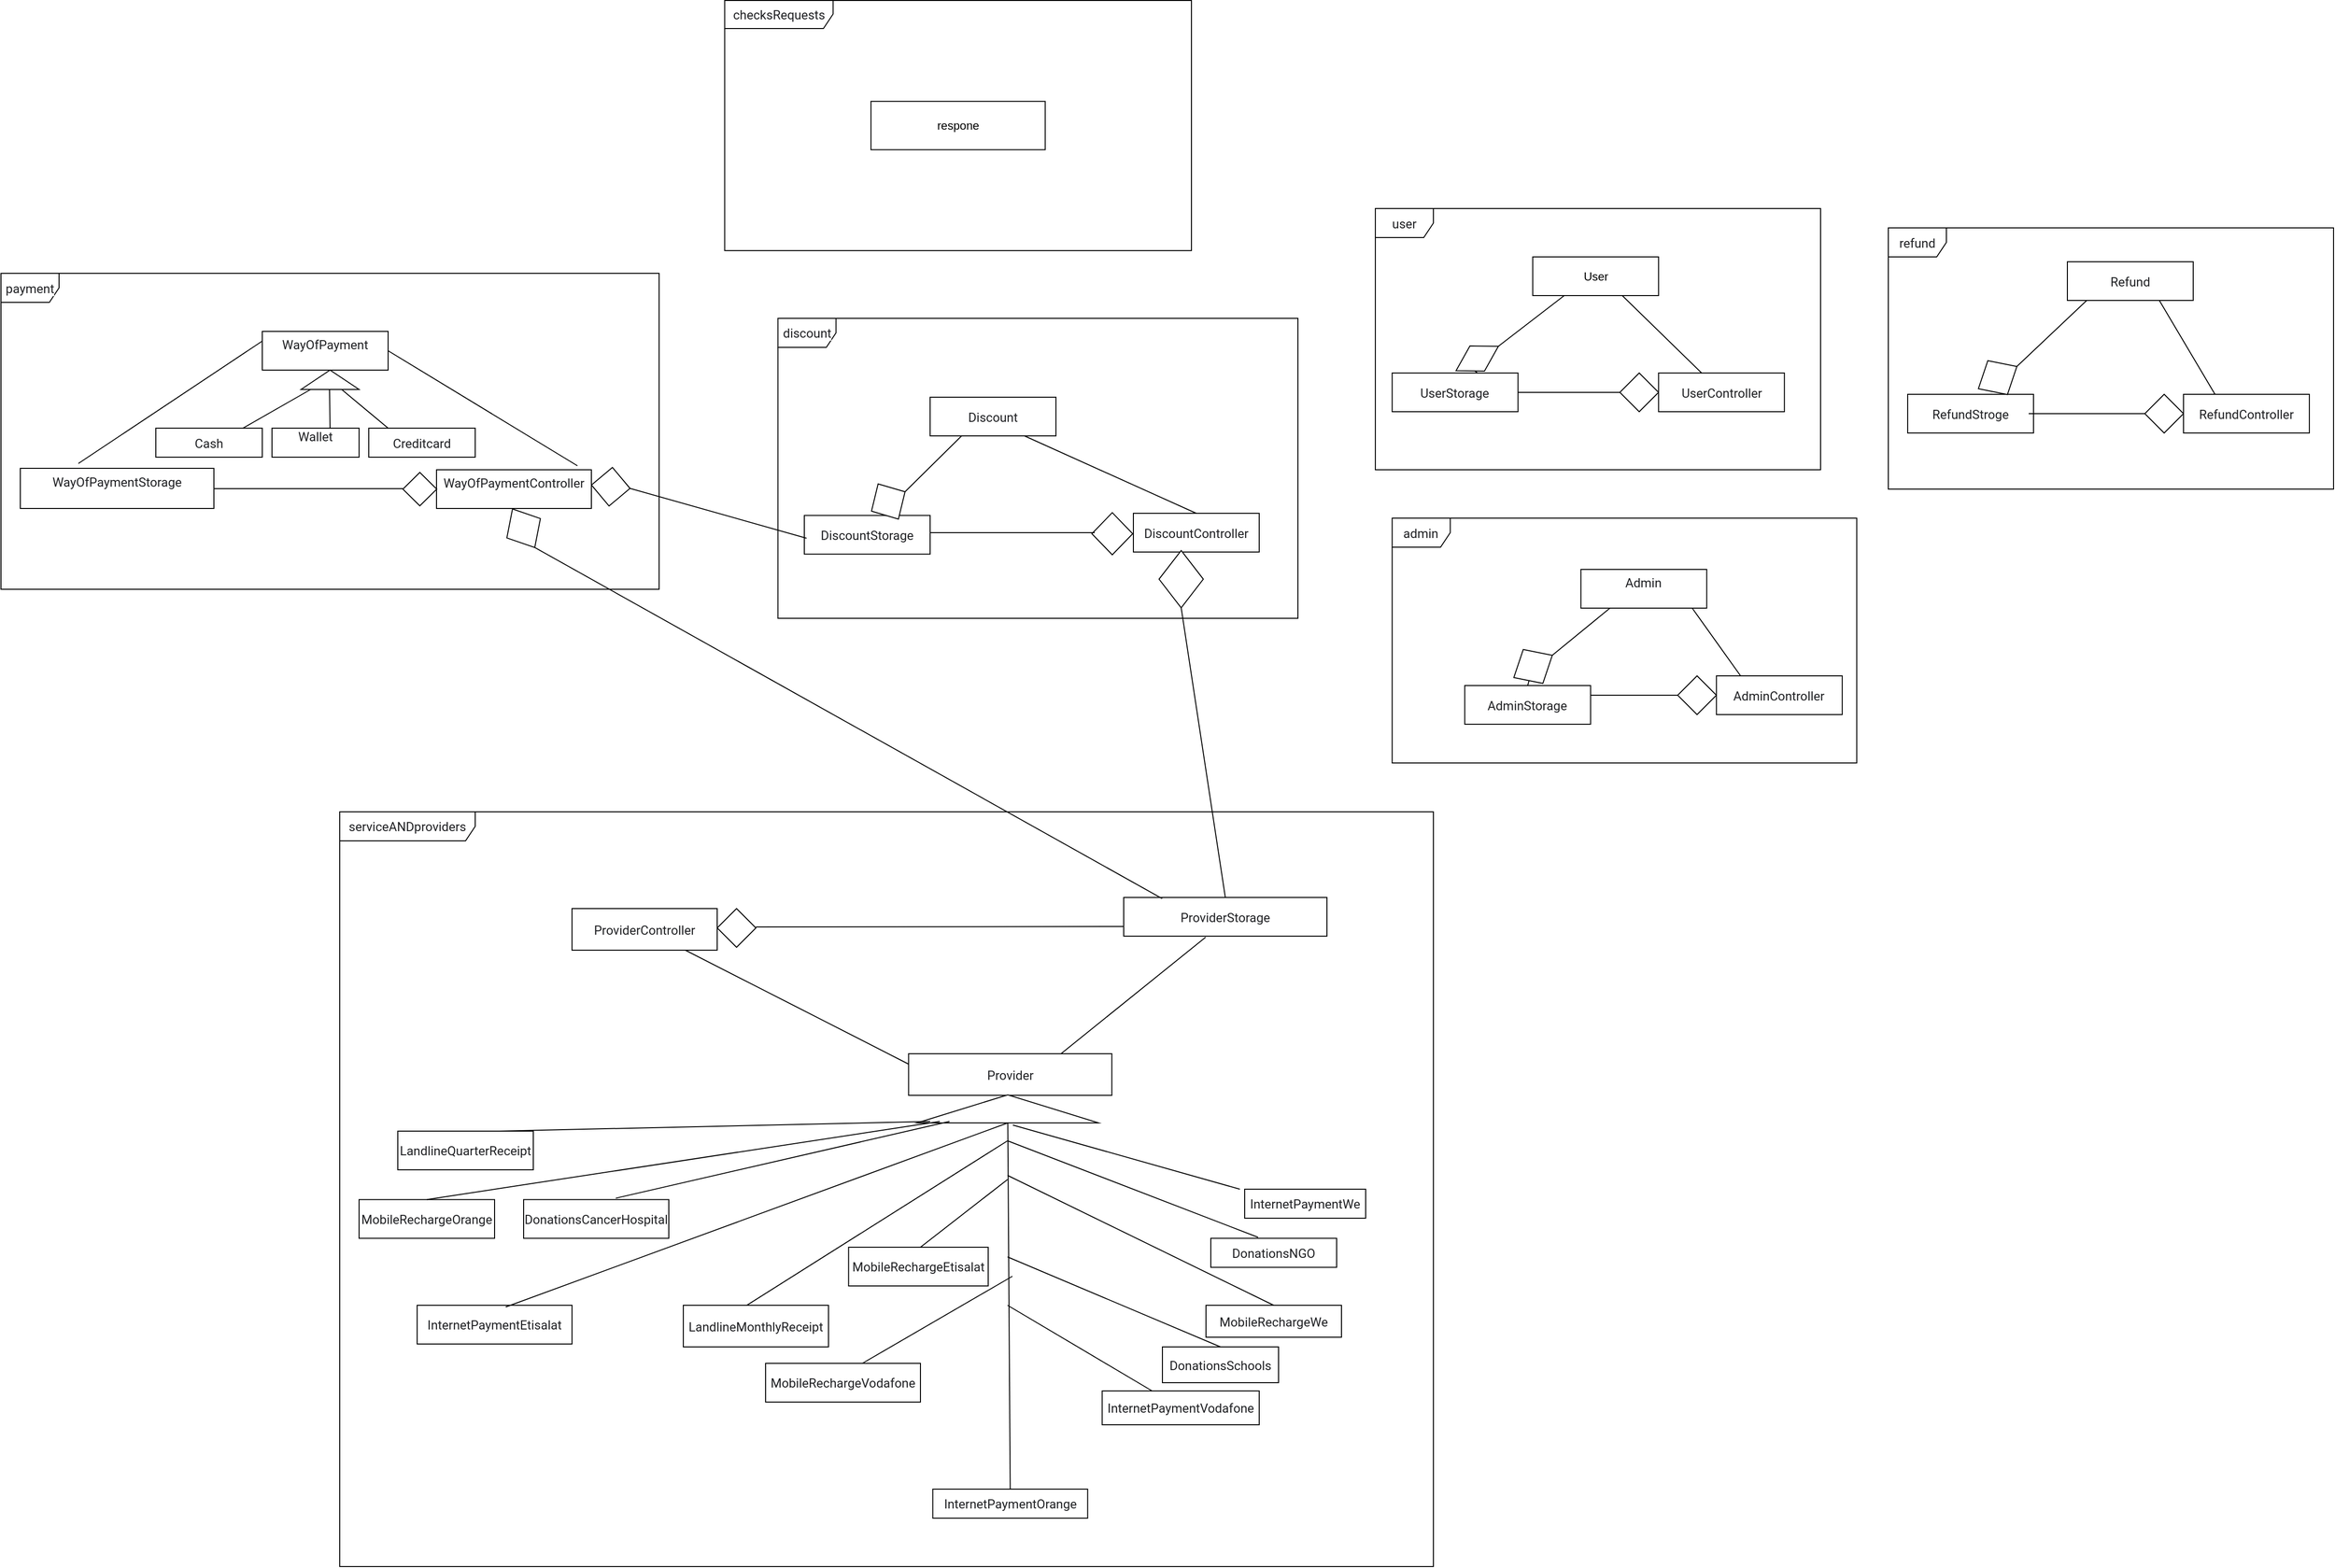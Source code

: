 <mxfile version="20.7.4" type="device" pages="2"><diagram id="W_WThHH5znT9fd90VTF6" name="Page-1"><mxGraphModel dx="3761" dy="4954" grid="1" gridSize="10" guides="1" tooltips="1" connect="1" arrows="1" fold="1" page="1" pageScale="1" pageWidth="850" pageHeight="1100" math="0" shadow="0"><root><mxCell id="0"/><mxCell id="1" parent="0"/><mxCell id="ttUOrWR5pN-44Lofra4A-1" value="&#10;&lt;span style=&quot;-webkit-tap-highlight-color: transparent; color: rgb(32, 33, 36); font-family: Roboto, arial, sans-serif; font-size: 13px; font-style: normal; font-variant-ligatures: normal; font-variant-caps: normal; font-weight: 400; letter-spacing: normal; orphans: 2; text-align: right; text-indent: 0px; text-transform: none; widows: 2; word-spacing: 0px; -webkit-text-stroke-width: 0px; background-color: rgb(255, 255, 255); text-decoration-thickness: initial; text-decoration-style: initial; text-decoration-color: initial;&quot; dir=&quot;ltr&quot;&gt;WayOfPaymentStorage&lt;/span&gt;&lt;span style=&quot;color: rgb(32, 33, 36); font-family: Roboto, arial, sans-serif; font-size: 13px; font-style: normal; font-variant-ligatures: normal; font-variant-caps: normal; font-weight: 400; letter-spacing: normal; orphans: 2; text-align: right; text-indent: 0px; text-transform: none; widows: 2; word-spacing: 0px; -webkit-text-stroke-width: 0px; background-color: rgb(255, 255, 255); text-decoration-thickness: initial; text-decoration-style: initial; text-decoration-color: initial; float: none; display: inline !important;&quot;&gt;‏&lt;/span&gt;&#10;&#10;" style="rounded=0;whiteSpace=wrap;html=1;" vertex="1" parent="1"><mxGeometry x="-2310" y="-3785" width="200" height="41.5" as="geometry"/></mxCell><mxCell id="ttUOrWR5pN-44Lofra4A-2" value="&#10;&lt;span style=&quot;-webkit-tap-highlight-color: transparent; color: rgb(32, 33, 36); font-family: Roboto, arial, sans-serif; font-size: 13px; font-style: normal; font-variant-ligatures: normal; font-variant-caps: normal; font-weight: 400; letter-spacing: normal; orphans: 2; text-align: right; text-indent: 0px; text-transform: none; widows: 2; word-spacing: 0px; -webkit-text-stroke-width: 0px; background-color: rgb(255, 255, 255); text-decoration-thickness: initial; text-decoration-style: initial; text-decoration-color: initial;&quot; dir=&quot;ltr&quot;&gt;WayOfPaymentController&lt;/span&gt;&lt;span style=&quot;color: rgb(32, 33, 36); font-family: Roboto, arial, sans-serif; font-size: 13px; font-style: normal; font-variant-ligatures: normal; font-variant-caps: normal; font-weight: 400; letter-spacing: normal; orphans: 2; text-align: right; text-indent: 0px; text-transform: none; widows: 2; word-spacing: 0px; -webkit-text-stroke-width: 0px; background-color: rgb(255, 255, 255); text-decoration-thickness: initial; text-decoration-style: initial; text-decoration-color: initial; float: none; display: inline !important;&quot;&gt;‏&lt;/span&gt;&#10;&#10;" style="rounded=0;whiteSpace=wrap;html=1;" vertex="1" parent="1"><mxGeometry x="-1880" y="-3783.5" width="160" height="40" as="geometry"/></mxCell><mxCell id="ttUOrWR5pN-44Lofra4A-3" value="&#10;&lt;span style=&quot;-webkit-tap-highlight-color: transparent; color: rgb(32, 33, 36); font-family: Roboto, arial, sans-serif; font-size: 13px; font-style: normal; font-variant-ligatures: normal; font-variant-caps: normal; font-weight: 400; letter-spacing: normal; orphans: 2; text-align: right; text-indent: 0px; text-transform: none; widows: 2; word-spacing: 0px; -webkit-text-stroke-width: 0px; background-color: rgb(255, 255, 255); text-decoration-thickness: initial; text-decoration-style: initial; text-decoration-color: initial;&quot; dir=&quot;ltr&quot;&gt;Wallet&lt;/span&gt;&lt;span style=&quot;color: rgb(32, 33, 36); font-family: Roboto, arial, sans-serif; font-size: 13px; font-style: normal; font-variant-ligatures: normal; font-variant-caps: normal; font-weight: 400; letter-spacing: normal; orphans: 2; text-align: right; text-indent: 0px; text-transform: none; widows: 2; word-spacing: 0px; -webkit-text-stroke-width: 0px; background-color: rgb(255, 255, 255); text-decoration-thickness: initial; text-decoration-style: initial; text-decoration-color: initial; float: none; display: inline !important;&quot;&gt;‏&lt;/span&gt;&#10;&#10;" style="rounded=0;whiteSpace=wrap;html=1;" vertex="1" parent="1"><mxGeometry x="-2050" y="-3826.5" width="90" height="30" as="geometry"/></mxCell><mxCell id="ttUOrWR5pN-44Lofra4A-4" value="&lt;span style=&quot;-webkit-tap-highlight-color: transparent; color: rgb(32, 33, 36); font-family: Roboto, arial, sans-serif; font-size: 13px; text-align: right; background-color: rgb(255, 255, 255);&quot; dir=&quot;ltr&quot;&gt;Creditcard&lt;/span&gt;&lt;span style=&quot;color: rgb(32, 33, 36); font-family: Roboto, arial, sans-serif; font-size: 13px; text-align: right; background-color: rgb(255, 255, 255);&quot;&gt;‏&lt;/span&gt;" style="rounded=0;whiteSpace=wrap;html=1;" vertex="1" parent="1"><mxGeometry x="-1950" y="-3826.5" width="110" height="30" as="geometry"/></mxCell><mxCell id="ttUOrWR5pN-44Lofra4A-5" value="&#10;&lt;span style=&quot;-webkit-tap-highlight-color: transparent; color: rgb(32, 33, 36); font-family: Roboto, arial, sans-serif; font-size: 13px; font-style: normal; font-variant-ligatures: normal; font-variant-caps: normal; font-weight: 400; letter-spacing: normal; orphans: 2; text-align: right; text-indent: 0px; text-transform: none; widows: 2; word-spacing: 0px; -webkit-text-stroke-width: 0px; background-color: rgb(255, 255, 255); text-decoration-thickness: initial; text-decoration-style: initial; text-decoration-color: initial;&quot; dir=&quot;ltr&quot;&gt;WayOfPayment&lt;/span&gt;&lt;span style=&quot;color: rgb(32, 33, 36); font-family: Roboto, arial, sans-serif; font-size: 13px; font-style: normal; font-variant-ligatures: normal; font-variant-caps: normal; font-weight: 400; letter-spacing: normal; orphans: 2; text-align: right; text-indent: 0px; text-transform: none; widows: 2; word-spacing: 0px; -webkit-text-stroke-width: 0px; background-color: rgb(255, 255, 255); text-decoration-thickness: initial; text-decoration-style: initial; text-decoration-color: initial; float: none; display: inline !important;&quot;&gt;‏&lt;/span&gt;&#10;&#10;" style="rounded=0;whiteSpace=wrap;html=1;" vertex="1" parent="1"><mxGeometry x="-2060" y="-3926.5" width="130" height="40" as="geometry"/></mxCell><mxCell id="ttUOrWR5pN-44Lofra4A-6" value="&lt;span style=&quot;-webkit-tap-highlight-color: transparent; color: rgb(32, 33, 36); font-family: Roboto, arial, sans-serif; font-size: 13px; text-align: right; background-color: rgb(255, 255, 255);&quot; dir=&quot;ltr&quot;&gt;Cash&lt;/span&gt;&lt;span style=&quot;color: rgb(32, 33, 36); font-family: Roboto, arial, sans-serif; font-size: 13px; text-align: right; background-color: rgb(255, 255, 255);&quot;&gt;‏&lt;/span&gt;" style="rounded=0;whiteSpace=wrap;html=1;" vertex="1" parent="1"><mxGeometry x="-2170" y="-3826.5" width="110" height="30" as="geometry"/></mxCell><mxCell id="ttUOrWR5pN-44Lofra4A-7" value="&lt;span style=&quot;-webkit-tap-highlight-color: transparent; color: rgb(32, 33, 36); font-family: Roboto, arial, sans-serif; font-size: 13px; text-align: right; background-color: rgb(255, 255, 255);&quot; dir=&quot;ltr&quot;&gt;payment&lt;/span&gt;&lt;span style=&quot;color: rgb(32, 33, 36); font-family: Roboto, arial, sans-serif; font-size: 13px; text-align: right; background-color: rgb(255, 255, 255);&quot;&gt;‏&lt;/span&gt;" style="shape=umlFrame;whiteSpace=wrap;html=1;strokeColor=#000000;" vertex="1" parent="1"><mxGeometry x="-2330" y="-3986.5" width="680" height="326.5" as="geometry"/></mxCell><mxCell id="ttUOrWR5pN-44Lofra4A-8" value="" style="verticalLabelPosition=bottom;verticalAlign=top;html=1;shape=mxgraph.basic.acute_triangle;dx=0.5;fillStyle=solid;strokeColor=#000000;fontColor=#000000;fillColor=#FFFFFF;" vertex="1" parent="1"><mxGeometry x="-2020" y="-3886.5" width="60" height="20" as="geometry"/></mxCell><mxCell id="ttUOrWR5pN-44Lofra4A-9" value="" style="endArrow=none;html=1;rounded=0;fontColor=#000000;" edge="1" parent="1"><mxGeometry x="1" y="70" width="50" height="50" relative="1" as="geometry"><mxPoint x="-1990" y="-3826.5" as="sourcePoint"/><mxPoint x="-1990.5" y="-3866.5" as="targetPoint"/><mxPoint as="offset"/></mxGeometry></mxCell><mxCell id="ttUOrWR5pN-44Lofra4A-10" value="" style="endArrow=none;html=1;rounded=0;fontColor=#000000;" edge="1" parent="1"><mxGeometry width="50" height="50" relative="1" as="geometry"><mxPoint x="-2110" y="-3764" as="sourcePoint"/><mxPoint x="-1914.49" y="-3764" as="targetPoint"/></mxGeometry></mxCell><mxCell id="ttUOrWR5pN-44Lofra4A-11" value="" style="endArrow=none;html=1;rounded=0;fontColor=#000000;" edge="1" parent="1"><mxGeometry width="50" height="50" relative="1" as="geometry"><mxPoint x="-2080" y="-3826.5" as="sourcePoint"/><mxPoint x="-2010" y="-3866.5" as="targetPoint"/></mxGeometry></mxCell><mxCell id="ttUOrWR5pN-44Lofra4A-12" value="" style="endArrow=none;html=1;rounded=0;fontColor=#000000;" edge="1" parent="1" source="ttUOrWR5pN-44Lofra4A-8"><mxGeometry width="50" height="50" relative="1" as="geometry"><mxPoint x="-1980" y="-3866.5" as="sourcePoint"/><mxPoint x="-1930" y="-3826.5" as="targetPoint"/></mxGeometry></mxCell><mxCell id="ttUOrWR5pN-44Lofra4A-13" value="" style="rhombus;whiteSpace=wrap;html=1;fillStyle=solid;strokeColor=#000000;fontColor=#000000;fillColor=#FFFFFF;rotation=90;" vertex="1" parent="1"><mxGeometry x="-1914.49" y="-3781" width="34.49" height="35" as="geometry"/></mxCell><mxCell id="ttUOrWR5pN-44Lofra4A-14" value="&lt;span style=&quot;-webkit-tap-highlight-color: transparent; color: rgb(32, 33, 36); font-family: Roboto, arial, sans-serif; font-size: 13px; text-align: right; background-color: rgb(255, 255, 255);&quot; dir=&quot;ltr&quot;&gt;Discount&lt;/span&gt;&lt;span style=&quot;color: rgb(32, 33, 36); font-family: Roboto, arial, sans-serif; font-size: 13px; text-align: right; background-color: rgb(255, 255, 255);&quot;&gt;‏&lt;/span&gt;" style="rounded=0;whiteSpace=wrap;html=1;" vertex="1" parent="1"><mxGeometry x="-1370" y="-3858.5" width="130" height="40" as="geometry"/></mxCell><mxCell id="ttUOrWR5pN-44Lofra4A-15" value="&lt;span style=&quot;-webkit-tap-highlight-color: transparent; color: rgb(32, 33, 36); font-family: Roboto, arial, sans-serif; font-size: 13px; text-align: right; background-color: rgb(255, 255, 255);&quot; dir=&quot;ltr&quot;&gt;AdminController&lt;/span&gt;&lt;span style=&quot;color: rgb(32, 33, 36); font-family: Roboto, arial, sans-serif; font-size: 13px; text-align: right; background-color: rgb(255, 255, 255);&quot;&gt;‏&lt;/span&gt;" style="rounded=0;whiteSpace=wrap;html=1;" vertex="1" parent="1"><mxGeometry x="-557.62" y="-3570.5" width="130" height="40" as="geometry"/></mxCell><mxCell id="ttUOrWR5pN-44Lofra4A-16" value="User" style="rounded=0;whiteSpace=wrap;html=1;" vertex="1" parent="1"><mxGeometry x="-747.37" y="-4003.5" width="130" height="40" as="geometry"/></mxCell><mxCell id="ttUOrWR5pN-44Lofra4A-17" value="&lt;span style=&quot;-webkit-tap-highlight-color: transparent; color: rgb(32, 33, 36); font-family: Roboto, arial, sans-serif; font-size: 13px; text-align: right; background-color: rgb(255, 255, 255);&quot; dir=&quot;ltr&quot;&gt;RefundStroge&lt;/span&gt;&lt;span style=&quot;color: rgb(32, 33, 36); font-family: Roboto, arial, sans-serif; font-size: 13px; text-align: right; background-color: rgb(255, 255, 255);&quot;&gt;‏&lt;/span&gt;" style="rounded=0;whiteSpace=wrap;html=1;" vertex="1" parent="1"><mxGeometry x="-360" y="-3861.5" width="130" height="40" as="geometry"/></mxCell><mxCell id="ttUOrWR5pN-44Lofra4A-18" value="&#10;&lt;span style=&quot;-webkit-tap-highlight-color: transparent; color: rgb(32, 33, 36); font-family: Roboto, arial, sans-serif; font-size: 13px; font-style: normal; font-variant-ligatures: normal; font-variant-caps: normal; font-weight: 400; letter-spacing: normal; orphans: 2; text-align: right; text-indent: 0px; text-transform: none; widows: 2; word-spacing: 0px; -webkit-text-stroke-width: 0px; background-color: rgb(255, 255, 255); text-decoration-thickness: initial; text-decoration-style: initial; text-decoration-color: initial;&quot; dir=&quot;ltr&quot;&gt;Admin&lt;/span&gt;&lt;span style=&quot;color: rgb(32, 33, 36); font-family: Roboto, arial, sans-serif; font-size: 13px; font-style: normal; font-variant-ligatures: normal; font-variant-caps: normal; font-weight: 400; letter-spacing: normal; orphans: 2; text-align: right; text-indent: 0px; text-transform: none; widows: 2; word-spacing: 0px; -webkit-text-stroke-width: 0px; background-color: rgb(255, 255, 255); text-decoration-thickness: initial; text-decoration-style: initial; text-decoration-color: initial; float: none; display: inline !important;&quot;&gt;‏&lt;/span&gt;&#10;&#10;" style="rounded=0;whiteSpace=wrap;html=1;" vertex="1" parent="1"><mxGeometry x="-697.62" y="-3680.5" width="130" height="40" as="geometry"/></mxCell><mxCell id="ttUOrWR5pN-44Lofra4A-19" value="&lt;span style=&quot;-webkit-tap-highlight-color: transparent; color: rgb(32, 33, 36); font-family: Roboto, arial, sans-serif; font-size: 13px; text-align: right; background-color: rgb(255, 255, 255);&quot; dir=&quot;ltr&quot;&gt;AdminStorage&lt;/span&gt;&lt;span style=&quot;color: rgb(32, 33, 36); font-family: Roboto, arial, sans-serif; font-size: 13px; text-align: right; background-color: rgb(255, 255, 255);&quot;&gt;‏&lt;/span&gt;" style="rounded=0;whiteSpace=wrap;html=1;" vertex="1" parent="1"><mxGeometry x="-817.62" y="-3560.5" width="130" height="40" as="geometry"/></mxCell><mxCell id="ttUOrWR5pN-44Lofra4A-20" value="&lt;span style=&quot;-webkit-tap-highlight-color: transparent; color: rgb(32, 33, 36); font-family: Roboto, arial, sans-serif; font-size: 13px; text-align: right; background-color: rgb(255, 255, 255);&quot; dir=&quot;ltr&quot;&gt;DiscountController&lt;/span&gt;&lt;span style=&quot;color: rgb(32, 33, 36); font-family: Roboto, arial, sans-serif; font-size: 13px; text-align: right; background-color: rgb(255, 255, 255);&quot;&gt;‏&lt;/span&gt;" style="rounded=0;whiteSpace=wrap;html=1;" vertex="1" parent="1"><mxGeometry x="-1160" y="-3738.5" width="130" height="40" as="geometry"/></mxCell><mxCell id="ttUOrWR5pN-44Lofra4A-26" value="&lt;span style=&quot;-webkit-tap-highlight-color: transparent; color: rgb(32, 33, 36); font-family: Roboto, arial, sans-serif; font-size: 13px; text-align: right; background-color: rgb(255, 255, 255);&quot; dir=&quot;ltr&quot;&gt;DonationsCancerHospital&lt;/span&gt;&lt;span style=&quot;color: rgb(32, 33, 36); font-family: Roboto, arial, sans-serif; font-size: 13px; text-align: right; background-color: rgb(255, 255, 255);&quot;&gt;‏&lt;/span&gt;" style="rounded=0;whiteSpace=wrap;html=1;" vertex="1" parent="1"><mxGeometry x="-1790" y="-3029.25" width="150" height="40" as="geometry"/></mxCell><mxCell id="ttUOrWR5pN-44Lofra4A-27" value="&lt;span style=&quot;-webkit-tap-highlight-color: transparent; color: rgb(32, 33, 36); font-family: Roboto, arial, sans-serif; font-size: 13px; text-align: right; background-color: rgb(255, 255, 255);&quot; dir=&quot;ltr&quot;&gt;RefundController&lt;/span&gt;&lt;span style=&quot;color: rgb(32, 33, 36); font-family: Roboto, arial, sans-serif; font-size: 13px; text-align: right; background-color: rgb(255, 255, 255);&quot;&gt;‏&lt;/span&gt;" style="rounded=0;whiteSpace=wrap;html=1;" vertex="1" parent="1"><mxGeometry x="-75" y="-3861.5" width="130" height="40" as="geometry"/></mxCell><mxCell id="ttUOrWR5pN-44Lofra4A-28" value="&lt;span style=&quot;-webkit-tap-highlight-color: transparent; color: rgb(32, 33, 36); font-family: Roboto, arial, sans-serif; font-size: 13px; text-align: right; background-color: rgb(255, 255, 255);&quot; dir=&quot;ltr&quot;&gt;DiscountStorage&lt;/span&gt;&lt;span style=&quot;color: rgb(32, 33, 36); font-family: Roboto, arial, sans-serif; font-size: 13px; text-align: right; background-color: rgb(255, 255, 255);&quot;&gt;‏&lt;/span&gt;" style="rounded=0;whiteSpace=wrap;html=1;" vertex="1" parent="1"><mxGeometry x="-1500" y="-3736.3" width="130" height="40" as="geometry"/></mxCell><mxCell id="ttUOrWR5pN-44Lofra4A-29" value="&lt;span style=&quot;-webkit-tap-highlight-color: transparent; color: rgb(32, 33, 36); font-family: Roboto, arial, sans-serif; font-size: 13px; text-align: right; background-color: rgb(255, 255, 255);&quot; dir=&quot;ltr&quot;&gt;Refund&lt;/span&gt;&lt;span style=&quot;color: rgb(32, 33, 36); font-family: Roboto, arial, sans-serif; font-size: 13px; text-align: right; background-color: rgb(255, 255, 255);&quot;&gt;‏&lt;/span&gt;" style="rounded=0;whiteSpace=wrap;html=1;" vertex="1" parent="1"><mxGeometry x="-195" y="-3998.5" width="130" height="40" as="geometry"/></mxCell><mxCell id="ttUOrWR5pN-44Lofra4A-31" value="&lt;div style=&quot;text-align: right;&quot;&gt;&lt;font face=&quot;Roboto, arial, sans-serif&quot; color=&quot;#202124&quot;&gt;&lt;span style=&quot;font-size: 13px; background-color: rgb(255, 255, 255);&quot;&gt;admin&lt;/span&gt;&lt;/font&gt;&lt;/div&gt;" style="shape=umlFrame;whiteSpace=wrap;html=1;strokeColor=#000000;" vertex="1" parent="1"><mxGeometry x="-892.62" y="-3733.5" width="480" height="253" as="geometry"/></mxCell><mxCell id="ttUOrWR5pN-44Lofra4A-35" value="" style="rhombus;whiteSpace=wrap;html=1;rotation=90;" vertex="1" parent="1"><mxGeometry x="-115" y="-3861.5" width="40" height="40" as="geometry"/></mxCell><mxCell id="ttUOrWR5pN-44Lofra4A-36" value="" style="endArrow=none;html=1;rounded=0;entryX=0.5;entryY=1;entryDx=0;entryDy=0;" edge="1" parent="1" target="ttUOrWR5pN-44Lofra4A-35"><mxGeometry width="50" height="50" relative="1" as="geometry"><mxPoint x="-235" y="-3841.5" as="sourcePoint"/><mxPoint x="-205" y="-3926.5" as="targetPoint"/></mxGeometry></mxCell><mxCell id="ttUOrWR5pN-44Lofra4A-37" value="" style="rhombus;whiteSpace=wrap;html=1;rotation=90;" vertex="1" parent="1"><mxGeometry x="-1203.6" y="-3738.5" width="43.6" height="42.2" as="geometry"/></mxCell><mxCell id="ttUOrWR5pN-44Lofra4A-38" value="" style="endArrow=none;html=1;rounded=0;" edge="1" parent="1"><mxGeometry width="50" height="50" relative="1" as="geometry"><mxPoint x="-1370" y="-3718.5" as="sourcePoint"/><mxPoint x="-1200" y="-3718.5" as="targetPoint"/></mxGeometry></mxCell><mxCell id="ttUOrWR5pN-44Lofra4A-39" value="" style="rhombus;whiteSpace=wrap;html=1;rotation=90;" vertex="1" parent="1"><mxGeometry x="-597.62" y="-3570.5" width="40" height="40" as="geometry"/></mxCell><mxCell id="ttUOrWR5pN-44Lofra4A-40" value="" style="endArrow=none;html=1;rounded=0;entryX=0.5;entryY=1;entryDx=0;entryDy=0;" edge="1" parent="1" target="ttUOrWR5pN-44Lofra4A-39"><mxGeometry width="50" height="50" relative="1" as="geometry"><mxPoint x="-687.62" y="-3550.5" as="sourcePoint"/><mxPoint x="-687.62" y="-3575.5" as="targetPoint"/></mxGeometry></mxCell><mxCell id="ttUOrWR5pN-44Lofra4A-42" value="" style="endArrow=none;html=1;rounded=0;exitX=1;exitY=0.5;exitDx=0;exitDy=0;startArrow=none;" edge="1" parent="1" source="ttUOrWR5pN-44Lofra4A-143"><mxGeometry width="50" height="50" relative="1" as="geometry"><mxPoint x="-737.62" y="-3600.5" as="sourcePoint"/><mxPoint x="-667.62" y="-3640.5" as="targetPoint"/></mxGeometry></mxCell><mxCell id="ttUOrWR5pN-44Lofra4A-43" value="" style="endArrow=none;html=1;rounded=0;" edge="1" parent="1"><mxGeometry width="50" height="50" relative="1" as="geometry"><mxPoint x="-582.62" y="-3640.5" as="sourcePoint"/><mxPoint x="-532.62" y="-3570.5" as="targetPoint"/></mxGeometry></mxCell><mxCell id="ttUOrWR5pN-44Lofra4A-44" value="&lt;div style=&quot;text-align: right;&quot;&gt;&lt;span style=&quot;-webkit-tap-highlight-color: transparent; color: rgb(32, 33, 36); font-family: Roboto, arial, sans-serif; font-size: 13px; background-color: rgb(255, 255, 255);&quot; dir=&quot;ltr&quot;&gt;discount&lt;/span&gt;&lt;span style=&quot;color: rgb(32, 33, 36); font-family: Roboto, arial, sans-serif; font-size: 13px; background-color: rgb(255, 255, 255);&quot;&gt;‏&lt;/span&gt;&lt;br&gt;&lt;/div&gt;" style="shape=umlFrame;whiteSpace=wrap;html=1;strokeColor=#000000;" vertex="1" parent="1"><mxGeometry x="-1527.25" y="-3940" width="537.25" height="310" as="geometry"/></mxCell><mxCell id="ttUOrWR5pN-44Lofra4A-47" value="" style="endArrow=none;html=1;rounded=0;entryX=0.25;entryY=1;entryDx=0;entryDy=0;exitX=1;exitY=0.5;exitDx=0;exitDy=0;" edge="1" parent="1" source="ttUOrWR5pN-44Lofra4A-150" target="ttUOrWR5pN-44Lofra4A-14"><mxGeometry width="50" height="50" relative="1" as="geometry"><mxPoint x="-1420" y="-3738.5" as="sourcePoint"/><mxPoint x="-1370" y="-3818.5" as="targetPoint"/></mxGeometry></mxCell><mxCell id="ttUOrWR5pN-44Lofra4A-48" value="" style="endArrow=none;html=1;rounded=0;exitX=0.5;exitY=0;exitDx=0;exitDy=0;entryX=0.75;entryY=1;entryDx=0;entryDy=0;" edge="1" parent="1" source="ttUOrWR5pN-44Lofra4A-20" target="ttUOrWR5pN-44Lofra4A-14"><mxGeometry width="50" height="50" relative="1" as="geometry"><mxPoint x="-1230" y="-3758.5" as="sourcePoint"/><mxPoint x="-1180" y="-3838.5" as="targetPoint"/></mxGeometry></mxCell><mxCell id="ttUOrWR5pN-44Lofra4A-49" value="" style="rhombus;whiteSpace=wrap;html=1;rotation=90;" vertex="1" parent="1"><mxGeometry x="-1590" y="-3330" width="40" height="40" as="geometry"/></mxCell><mxCell id="ttUOrWR5pN-44Lofra4A-50" value="" style="endArrow=none;html=1;rounded=0;exitX=0;exitY=0.75;exitDx=0;exitDy=0;" edge="1" parent="1" source="ttUOrWR5pN-44Lofra4A-81"><mxGeometry width="50" height="50" relative="1" as="geometry"><mxPoint x="-1500" y="-3310" as="sourcePoint"/><mxPoint x="-1550" y="-3311" as="targetPoint"/></mxGeometry></mxCell><mxCell id="ttUOrWR5pN-44Lofra4A-51" value="" style="rhombus;whiteSpace=wrap;html=1;rotation=0;" vertex="1" parent="1"><mxGeometry x="-1133.49" y="-3700.05" width="45.75" height="59.18" as="geometry"/></mxCell><mxCell id="ttUOrWR5pN-44Lofra4A-52" value="" style="endArrow=none;html=1;rounded=0;entryX=0.5;entryY=1;entryDx=0;entryDy=0;exitX=0.5;exitY=0;exitDx=0;exitDy=0;" edge="1" parent="1" target="ttUOrWR5pN-44Lofra4A-51" source="ttUOrWR5pN-44Lofra4A-81"><mxGeometry width="50" height="50" relative="1" as="geometry"><mxPoint x="-1430" y="-3653.25" as="sourcePoint"/><mxPoint x="-1390" y="-3738.25" as="targetPoint"/></mxGeometry></mxCell><mxCell id="ttUOrWR5pN-44Lofra4A-53" value="" style="rhombus;whiteSpace=wrap;html=1;rotation=90;" vertex="1" parent="1"><mxGeometry x="-657.37" y="-3883.5" width="40" height="40" as="geometry"/></mxCell><mxCell id="ttUOrWR5pN-44Lofra4A-54" value="" style="endArrow=none;html=1;rounded=0;entryX=0.5;entryY=1;entryDx=0;entryDy=0;" edge="1" parent="1" target="ttUOrWR5pN-44Lofra4A-53"><mxGeometry width="50" height="50" relative="1" as="geometry"><mxPoint x="-787.37" y="-3863.5" as="sourcePoint"/><mxPoint x="-747.37" y="-3948.5" as="targetPoint"/></mxGeometry></mxCell><mxCell id="ttUOrWR5pN-44Lofra4A-55" value="&lt;div style=&quot;text-align: right;&quot;&gt;&lt;span style=&quot;-webkit-tap-highlight-color: transparent; color: rgb(32, 33, 36); font-family: Roboto, arial, sans-serif; font-size: 13px; background-color: rgb(255, 255, 255);&quot; dir=&quot;ltr&quot;&gt;refund&lt;/span&gt;&lt;span style=&quot;color: rgb(32, 33, 36); font-family: Roboto, arial, sans-serif; font-size: 13px; background-color: rgb(255, 255, 255);&quot;&gt;‏&lt;/span&gt;&lt;br&gt;&lt;/div&gt;" style="shape=umlFrame;whiteSpace=wrap;html=1;strokeColor=#000000;" vertex="1" parent="1"><mxGeometry x="-380" y="-4033.5" width="460" height="270" as="geometry"/></mxCell><mxCell id="ttUOrWR5pN-44Lofra4A-56" value="" style="endArrow=none;html=1;rounded=0;exitX=1;exitY=0.5;exitDx=0;exitDy=0;" edge="1" parent="1" source="ttUOrWR5pN-44Lofra4A-149"><mxGeometry width="50" height="50" relative="1" as="geometry"><mxPoint x="-225" y="-3908.5" as="sourcePoint"/><mxPoint x="-175" y="-3958.5" as="targetPoint"/></mxGeometry></mxCell><mxCell id="ttUOrWR5pN-44Lofra4A-57" value="" style="endArrow=none;html=1;rounded=0;entryX=0.25;entryY=0;entryDx=0;entryDy=0;" edge="1" parent="1" target="ttUOrWR5pN-44Lofra4A-27"><mxGeometry width="50" height="50" relative="1" as="geometry"><mxPoint x="-100" y="-3958.5" as="sourcePoint"/><mxPoint x="-45" y="-3868.5" as="targetPoint"/></mxGeometry></mxCell><mxCell id="ttUOrWR5pN-44Lofra4A-58" value="&lt;div style=&quot;text-align: right;&quot;&gt;&lt;span style=&quot;-webkit-tap-highlight-color: transparent; color: rgb(32, 33, 36); font-family: Roboto, arial, sans-serif; font-size: 13px; background-color: rgb(255, 255, 255);&quot; dir=&quot;ltr&quot;&gt;serviceANDproviders&lt;/span&gt;&lt;span style=&quot;color: rgb(32, 33, 36); font-family: Roboto, arial, sans-serif; font-size: 13px; background-color: rgb(255, 255, 255);&quot;&gt;‏&lt;/span&gt;&lt;br&gt;&lt;/div&gt;" style="shape=umlFrame;whiteSpace=wrap;html=1;strokeColor=#000000;width=140;height=30;" vertex="1" parent="1"><mxGeometry x="-1980" y="-3430" width="1130" height="780" as="geometry"/></mxCell><mxCell id="ttUOrWR5pN-44Lofra4A-69" value="&lt;span style=&quot;-webkit-tap-highlight-color: transparent; color: rgb(32, 33, 36); font-family: Roboto, arial, sans-serif; font-size: 13px; text-align: right; background-color: rgb(255, 255, 255);&quot; dir=&quot;ltr&quot;&gt;Donations‏NGO‏&lt;/span&gt;&lt;span style=&quot;color: rgb(32, 33, 36); font-family: Roboto, arial, sans-serif; font-size: 13px; text-align: right; background-color: rgb(255, 255, 255);&quot;&gt;‏&lt;/span&gt;" style="rounded=0;whiteSpace=wrap;html=1;" vertex="1" parent="1"><mxGeometry x="-1080" y="-2989.25" width="130" height="30" as="geometry"/></mxCell><mxCell id="ttUOrWR5pN-44Lofra4A-70" value="&lt;span style=&quot;-webkit-tap-highlight-color: transparent; color: rgb(32, 33, 36); font-family: Roboto, arial, sans-serif; font-size: 13px; text-align: right; background-color: rgb(255, 255, 255);&quot; dir=&quot;ltr&quot;&gt;InternetPaymentOrange&lt;/span&gt;&lt;span style=&quot;color: rgb(32, 33, 36); font-family: Roboto, arial, sans-serif; font-size: 13px; text-align: right; background-color: rgb(255, 255, 255);&quot;&gt;‏&lt;/span&gt;" style="rounded=0;whiteSpace=wrap;html=1;" vertex="1" parent="1"><mxGeometry x="-1367.25" y="-2730" width="160" height="30" as="geometry"/></mxCell><mxCell id="ttUOrWR5pN-44Lofra4A-71" value="&lt;span style=&quot;-webkit-tap-highlight-color: transparent; color: rgb(32, 33, 36); font-family: Roboto, arial, sans-serif; font-size: 13px; text-align: right; background-color: rgb(255, 255, 255);&quot; dir=&quot;ltr&quot;&gt;UserStorage&lt;/span&gt;&lt;span style=&quot;color: rgb(32, 33, 36); font-family: Roboto, arial, sans-serif; font-size: 13px; text-align: right; background-color: rgb(255, 255, 255);&quot;&gt;‏&lt;/span&gt;" style="rounded=0;whiteSpace=wrap;html=1;" vertex="1" parent="1"><mxGeometry x="-892.62" y="-3883.5" width="130" height="40" as="geometry"/></mxCell><mxCell id="ttUOrWR5pN-44Lofra4A-72" value="&lt;span style=&quot;-webkit-tap-highlight-color: transparent; color: rgb(32, 33, 36); font-family: Roboto, arial, sans-serif; font-size: 13px; text-align: right; background-color: rgb(255, 255, 255);&quot; dir=&quot;ltr&quot;&gt;UserController&lt;/span&gt;&lt;span style=&quot;color: rgb(32, 33, 36); font-family: Roboto, arial, sans-serif; font-size: 13px; text-align: right; background-color: rgb(255, 255, 255);&quot;&gt;‏&lt;/span&gt;" style="rounded=0;whiteSpace=wrap;html=1;" vertex="1" parent="1"><mxGeometry x="-617.37" y="-3883.5" width="130" height="40" as="geometry"/></mxCell><mxCell id="ttUOrWR5pN-44Lofra4A-73" value="&lt;span style=&quot;-webkit-tap-highlight-color: transparent; color: rgb(32, 33, 36); font-family: Roboto, arial, sans-serif; font-size: 13px; text-align: right; background-color: rgb(255, 255, 255);&quot; dir=&quot;ltr&quot;&gt;DonationsSchools&lt;/span&gt;&lt;span style=&quot;color: rgb(32, 33, 36); font-family: Roboto, arial, sans-serif; font-size: 13px; text-align: right; background-color: rgb(255, 255, 255);&quot;&gt;‏&lt;/span&gt;" style="rounded=0;whiteSpace=wrap;html=1;" vertex="1" parent="1"><mxGeometry x="-1130" y="-2877" width="120" height="37" as="geometry"/></mxCell><mxCell id="ttUOrWR5pN-44Lofra4A-74" value="&lt;span style=&quot;-webkit-tap-highlight-color: transparent; color: rgb(32, 33, 36); font-family: Roboto, arial, sans-serif; font-size: 13px; text-align: right; background-color: rgb(255, 255, 255);&quot; dir=&quot;ltr&quot;&gt;Landline‏MonthlyReceipt‏&lt;/span&gt;&lt;span style=&quot;color: rgb(32, 33, 36); font-family: Roboto, arial, sans-serif; font-size: 13px; text-align: right; background-color: rgb(255, 255, 255);&quot;&gt;‏&lt;/span&gt;" style="rounded=0;whiteSpace=wrap;html=1;" vertex="1" parent="1"><mxGeometry x="-1625" y="-2920" width="150" height="43" as="geometry"/></mxCell><mxCell id="ttUOrWR5pN-44Lofra4A-75" value="&lt;span style=&quot;-webkit-tap-highlight-color: transparent; color: rgb(32, 33, 36); font-family: Roboto, arial, sans-serif; font-size: 13px; text-align: right; background-color: rgb(255, 255, 255);&quot; dir=&quot;ltr&quot;&gt;InternetPaymentWe&lt;/span&gt;&lt;span style=&quot;color: rgb(32, 33, 36); font-family: Roboto, arial, sans-serif; font-size: 13px; text-align: right; background-color: rgb(255, 255, 255);&quot;&gt;‏&lt;/span&gt;" style="rounded=0;whiteSpace=wrap;html=1;" vertex="1" parent="1"><mxGeometry x="-1045" y="-3040" width="125" height="30" as="geometry"/></mxCell><mxCell id="ttUOrWR5pN-44Lofra4A-76" value="&lt;span style=&quot;-webkit-tap-highlight-color: transparent; color: rgb(32, 33, 36); font-family: Roboto, arial, sans-serif; font-size: 13px; text-align: right; background-color: rgb(255, 255, 255);&quot; dir=&quot;ltr&quot;&gt;InternetPaymentVodafone&lt;/span&gt;&lt;span style=&quot;color: rgb(32, 33, 36); font-family: Roboto, arial, sans-serif; font-size: 13px; text-align: right; background-color: rgb(255, 255, 255);&quot;&gt;‏&lt;/span&gt;" style="rounded=0;whiteSpace=wrap;html=1;" vertex="1" parent="1"><mxGeometry x="-1192.25" y="-2831.5" width="162.25" height="35" as="geometry"/></mxCell><mxCell id="ttUOrWR5pN-44Lofra4A-77" value="&lt;span style=&quot;-webkit-tap-highlight-color: transparent; color: rgb(32, 33, 36); font-family: Roboto, arial, sans-serif; font-size: 13px; text-align: right; background-color: rgb(255, 255, 255);&quot; dir=&quot;ltr&quot;&gt;InternetPaymentEtisalat&lt;/span&gt;&lt;span style=&quot;color: rgb(32, 33, 36); font-family: Roboto, arial, sans-serif; font-size: 13px; text-align: right; background-color: rgb(255, 255, 255);&quot;&gt;‏&lt;/span&gt;" style="rounded=0;whiteSpace=wrap;html=1;" vertex="1" parent="1"><mxGeometry x="-1900" y="-2920" width="160" height="40" as="geometry"/></mxCell><mxCell id="ttUOrWR5pN-44Lofra4A-79" value="&lt;span style=&quot;-webkit-tap-highlight-color: transparent; color: rgb(32, 33, 36); font-family: Roboto, arial, sans-serif; font-size: 13px; text-align: right; background-color: rgb(255, 255, 255);&quot; dir=&quot;ltr&quot;&gt;ProviderController&lt;/span&gt;&lt;span style=&quot;color: rgb(32, 33, 36); font-family: Roboto, arial, sans-serif; font-size: 13px; text-align: right; background-color: rgb(255, 255, 255);&quot;&gt;‏&lt;/span&gt;" style="rounded=0;whiteSpace=wrap;html=1;" vertex="1" parent="1"><mxGeometry x="-1740" y="-3330" width="150" height="43" as="geometry"/></mxCell><mxCell id="ttUOrWR5pN-44Lofra4A-80" value="&lt;span style=&quot;-webkit-tap-highlight-color: transparent; color: rgb(32, 33, 36); font-family: Roboto, arial, sans-serif; font-size: 13px; text-align: right; background-color: rgb(255, 255, 255);&quot; dir=&quot;ltr&quot;&gt;Provider&lt;/span&gt;&lt;span style=&quot;color: rgb(32, 33, 36); font-family: Roboto, arial, sans-serif; font-size: 13px; text-align: right; background-color: rgb(255, 255, 255);&quot;&gt;‏&lt;/span&gt;" style="rounded=0;whiteSpace=wrap;html=1;" vertex="1" parent="1"><mxGeometry x="-1392.25" y="-3180" width="210" height="43" as="geometry"/></mxCell><mxCell id="ttUOrWR5pN-44Lofra4A-81" value="&lt;span style=&quot;-webkit-tap-highlight-color: transparent; color: rgb(32, 33, 36); font-family: Roboto, arial, sans-serif; font-size: 13px; text-align: right; background-color: rgb(255, 255, 255);&quot; dir=&quot;ltr&quot;&gt;ProviderStorage&lt;/span&gt;&lt;span style=&quot;color: rgb(32, 33, 36); font-family: Roboto, arial, sans-serif; font-size: 13px; text-align: right; background-color: rgb(255, 255, 255);&quot;&gt;‏&lt;/span&gt;" style="rounded=0;whiteSpace=wrap;html=1;" vertex="1" parent="1"><mxGeometry x="-1170" y="-3341.5" width="210" height="40" as="geometry"/></mxCell><mxCell id="ttUOrWR5pN-44Lofra4A-82" value="&lt;span style=&quot;-webkit-tap-highlight-color: transparent; color: rgb(32, 33, 36); font-family: Roboto, arial, sans-serif; font-size: 13px; text-align: right; background-color: rgb(255, 255, 255);&quot; dir=&quot;ltr&quot;&gt;MobileRechargeWe&lt;/span&gt;&lt;span style=&quot;color: rgb(32, 33, 36); font-family: Roboto, arial, sans-serif; font-size: 13px; text-align: right; background-color: rgb(255, 255, 255);&quot;&gt;‏&lt;/span&gt;" style="rounded=0;whiteSpace=wrap;html=1;" vertex="1" parent="1"><mxGeometry x="-1085" y="-2920" width="140" height="33" as="geometry"/></mxCell><mxCell id="ttUOrWR5pN-44Lofra4A-83" value="&lt;span style=&quot;-webkit-tap-highlight-color: transparent; color: rgb(32, 33, 36); font-family: Roboto, arial, sans-serif; font-size: 13px; text-align: right; background-color: rgb(255, 255, 255);&quot; dir=&quot;ltr&quot;&gt;MobileRechargeVodafone&lt;/span&gt;&lt;span style=&quot;color: rgb(32, 33, 36); font-family: Roboto, arial, sans-serif; font-size: 13px; text-align: right; background-color: rgb(255, 255, 255);&quot;&gt;‏&lt;/span&gt;" style="rounded=0;whiteSpace=wrap;html=1;" vertex="1" parent="1"><mxGeometry x="-1540" y="-2860" width="160" height="40" as="geometry"/></mxCell><mxCell id="ttUOrWR5pN-44Lofra4A-84" value="&lt;span style=&quot;-webkit-tap-highlight-color: transparent; color: rgb(32, 33, 36); font-family: Roboto, arial, sans-serif; font-size: 13px; text-align: right; background-color: rgb(255, 255, 255);&quot; dir=&quot;ltr&quot;&gt;MobileRechargeOrange&lt;/span&gt;&lt;span style=&quot;color: rgb(32, 33, 36); font-family: Roboto, arial, sans-serif; font-size: 13px; text-align: right; background-color: rgb(255, 255, 255);&quot;&gt;‏&lt;/span&gt;" style="rounded=0;whiteSpace=wrap;html=1;" vertex="1" parent="1"><mxGeometry x="-1960" y="-3029.25" width="140" height="40" as="geometry"/></mxCell><mxCell id="ttUOrWR5pN-44Lofra4A-85" value="&lt;span style=&quot;-webkit-tap-highlight-color: transparent; color: rgb(32, 33, 36); font-family: Roboto, arial, sans-serif; font-size: 13px; text-align: right; background-color: rgb(255, 255, 255);&quot; dir=&quot;ltr&quot;&gt;MobileRechargeEtisalat&lt;/span&gt;&lt;span style=&quot;color: rgb(32, 33, 36); font-family: Roboto, arial, sans-serif; font-size: 13px; text-align: right; background-color: rgb(255, 255, 255);&quot;&gt;‏&lt;/span&gt;" style="rounded=0;whiteSpace=wrap;html=1;" vertex="1" parent="1"><mxGeometry x="-1454.25" y="-2980" width="144.25" height="40" as="geometry"/></mxCell><mxCell id="ttUOrWR5pN-44Lofra4A-86" value="&lt;span style=&quot;-webkit-tap-highlight-color: transparent; color: rgb(32, 33, 36); font-family: Roboto, arial, sans-serif; font-size: 13px; text-align: right; background-color: rgb(255, 255, 255);&quot; dir=&quot;ltr&quot;&gt;LandlineQuarterReceipt&lt;/span&gt;&lt;span style=&quot;color: rgb(32, 33, 36); font-family: Roboto, arial, sans-serif; font-size: 13px; text-align: right; background-color: rgb(255, 255, 255);&quot;&gt;‏&lt;/span&gt;" style="rounded=0;whiteSpace=wrap;html=1;" vertex="1" parent="1"><mxGeometry x="-1920" y="-3100" width="140" height="40" as="geometry"/></mxCell><mxCell id="ttUOrWR5pN-44Lofra4A-89" value="" style="triangle;whiteSpace=wrap;html=1;rotation=-90;" vertex="1" parent="1"><mxGeometry x="-1304.25" y="-3216.75" width="29" height="187.5" as="geometry"/></mxCell><mxCell id="ttUOrWR5pN-44Lofra4A-91" value="" style="endArrow=none;html=1;rounded=0;exitX=0.376;exitY=-0.033;exitDx=0;exitDy=0;exitPerimeter=0;" edge="1" parent="1" source="ttUOrWR5pN-44Lofra4A-69"><mxGeometry width="50" height="50" relative="1" as="geometry"><mxPoint x="-1170" y="-3030" as="sourcePoint"/><mxPoint x="-1290" y="-3090" as="targetPoint"/></mxGeometry></mxCell><mxCell id="ttUOrWR5pN-44Lofra4A-92" value="" style="endArrow=none;html=1;rounded=0;" edge="1" parent="1"><mxGeometry width="50" height="50" relative="1" as="geometry"><mxPoint x="-1284.49" y="-3106.23" as="sourcePoint"/><mxPoint x="-1050" y="-3040" as="targetPoint"/></mxGeometry></mxCell><mxCell id="ttUOrWR5pN-44Lofra4A-93" value="" style="endArrow=none;html=1;rounded=0;exitX=0.5;exitY=0;exitDx=0;exitDy=0;entryX=0;entryY=0.5;entryDx=0;entryDy=0;" edge="1" parent="1" source="ttUOrWR5pN-44Lofra4A-70" target="ttUOrWR5pN-44Lofra4A-89"><mxGeometry x="1" y="63" width="50" height="50" relative="1" as="geometry"><mxPoint x="-1320" y="-3040" as="sourcePoint"/><mxPoint x="-1290" y="-3100" as="targetPoint"/><mxPoint x="43" y="-67" as="offset"/></mxGeometry></mxCell><mxCell id="ttUOrWR5pN-44Lofra4A-95" value="" style="endArrow=none;html=1;rounded=0;exitX=0.5;exitY=0;exitDx=0;exitDy=0;" edge="1" parent="1" source="ttUOrWR5pN-44Lofra4A-84"><mxGeometry width="50" height="50" relative="1" as="geometry"><mxPoint x="-1390" y="-3000" as="sourcePoint"/><mxPoint x="-1360" y="-3110" as="targetPoint"/></mxGeometry></mxCell><mxCell id="ttUOrWR5pN-44Lofra4A-97" value="" style="endArrow=none;html=1;rounded=0;exitX=0.75;exitY=0;exitDx=0;exitDy=0;" edge="1" parent="1" source="ttUOrWR5pN-44Lofra4A-86"><mxGeometry width="50" height="50" relative="1" as="geometry"><mxPoint x="-1420" y="-3060" as="sourcePoint"/><mxPoint x="-1370" y="-3110" as="targetPoint"/></mxGeometry></mxCell><mxCell id="ttUOrWR5pN-44Lofra4A-101" value="" style="endArrow=none;html=1;rounded=0;exitX=0.5;exitY=0;exitDx=0;exitDy=0;" edge="1" parent="1" source="ttUOrWR5pN-44Lofra4A-82"><mxGeometry width="50" height="50" relative="1" as="geometry"><mxPoint x="-1120" y="-2920" as="sourcePoint"/><mxPoint x="-1290" y="-3054.25" as="targetPoint"/></mxGeometry></mxCell><mxCell id="ttUOrWR5pN-44Lofra4A-102" value="" style="endArrow=none;html=1;rounded=0;" edge="1" parent="1" source="ttUOrWR5pN-44Lofra4A-76"><mxGeometry width="50" height="50" relative="1" as="geometry"><mxPoint x="-1150" y="-2830" as="sourcePoint"/><mxPoint x="-1290" y="-2920" as="targetPoint"/></mxGeometry></mxCell><mxCell id="ttUOrWR5pN-44Lofra4A-103" value="" style="endArrow=none;html=1;rounded=0;" edge="1" parent="1"><mxGeometry width="50" height="50" relative="1" as="geometry"><mxPoint x="-1440" y="-2860" as="sourcePoint"/><mxPoint x="-1285" y="-2950" as="targetPoint"/></mxGeometry></mxCell><mxCell id="ttUOrWR5pN-44Lofra4A-104" value="" style="endArrow=none;html=1;rounded=0;exitX=0.438;exitY=-0.002;exitDx=0;exitDy=0;exitPerimeter=0;" edge="1" parent="1" source="ttUOrWR5pN-44Lofra4A-74"><mxGeometry width="50" height="50" relative="1" as="geometry"><mxPoint x="-1540" y="-2940" as="sourcePoint"/><mxPoint x="-1290" y="-3090" as="targetPoint"/></mxGeometry></mxCell><mxCell id="ttUOrWR5pN-44Lofra4A-105" value="" style="endArrow=none;html=1;rounded=0;" edge="1" parent="1"><mxGeometry width="50" height="50" relative="1" as="geometry"><mxPoint x="-1380" y="-2980" as="sourcePoint"/><mxPoint x="-1290" y="-3050" as="targetPoint"/></mxGeometry></mxCell><mxCell id="ttUOrWR5pN-44Lofra4A-106" value="" style="endArrow=none;html=1;rounded=0;exitX=0.635;exitY=-0.036;exitDx=0;exitDy=0;exitPerimeter=0;" edge="1" parent="1" source="ttUOrWR5pN-44Lofra4A-26"><mxGeometry width="50" height="50" relative="1" as="geometry"><mxPoint x="-1470" y="-3060" as="sourcePoint"/><mxPoint x="-1350" y="-3110" as="targetPoint"/></mxGeometry></mxCell><mxCell id="ttUOrWR5pN-44Lofra4A-107" value="" style="endArrow=none;html=1;rounded=0;exitX=0.5;exitY=0;exitDx=0;exitDy=0;" edge="1" parent="1" source="ttUOrWR5pN-44Lofra4A-73"><mxGeometry width="50" height="50" relative="1" as="geometry"><mxPoint x="-1110" y="-2870" as="sourcePoint"/><mxPoint x="-1290" y="-2970" as="targetPoint"/></mxGeometry></mxCell><mxCell id="ttUOrWR5pN-44Lofra4A-109" value="" style="endArrow=none;html=1;rounded=0;entryX=0;entryY=0.5;entryDx=0;entryDy=0;exitX=0.572;exitY=0.043;exitDx=0;exitDy=0;exitPerimeter=0;" edge="1" parent="1" source="ttUOrWR5pN-44Lofra4A-77" target="ttUOrWR5pN-44Lofra4A-89"><mxGeometry width="50" height="50" relative="1" as="geometry"><mxPoint x="-1710" y="-2920" as="sourcePoint"/><mxPoint x="-1360" y="-3110" as="targetPoint"/></mxGeometry></mxCell><mxCell id="ttUOrWR5pN-44Lofra4A-114" value="" style="endArrow=none;html=1;rounded=0;entryX=0.403;entryY=1.028;entryDx=0;entryDy=0;entryPerimeter=0;exitX=0.75;exitY=0;exitDx=0;exitDy=0;" edge="1" parent="1" source="ttUOrWR5pN-44Lofra4A-80" target="ttUOrWR5pN-44Lofra4A-81"><mxGeometry width="50" height="50" relative="1" as="geometry"><mxPoint x="-1350" y="-2970" as="sourcePoint"/><mxPoint x="-1300" y="-3020" as="targetPoint"/></mxGeometry></mxCell><mxCell id="ttUOrWR5pN-44Lofra4A-115" value="" style="endArrow=none;html=1;rounded=0;entryX=0;entryY=0.25;entryDx=0;entryDy=0;" edge="1" parent="1" source="ttUOrWR5pN-44Lofra4A-79" target="ttUOrWR5pN-44Lofra4A-80"><mxGeometry width="50" height="50" relative="1" as="geometry"><mxPoint x="-1624.38" y="-3161.12" as="sourcePoint"/><mxPoint x="-1475" y="-3240" as="targetPoint"/></mxGeometry></mxCell><mxCell id="ttUOrWR5pN-44Lofra4A-134" value="" style="rhombus;whiteSpace=wrap;html=1;rotation=-30;" vertex="1" parent="1"><mxGeometry x="-1810" y="-3746.05" width="40" height="46" as="geometry"/></mxCell><mxCell id="ttUOrWR5pN-44Lofra4A-135" value="" style="endArrow=none;html=1;rounded=0;entryX=0.5;entryY=1;entryDx=0;entryDy=0;exitX=0.752;exitY=0.115;exitDx=0;exitDy=0;exitPerimeter=0;" edge="1" parent="1" target="ttUOrWR5pN-44Lofra4A-134" source="ttUOrWR5pN-44Lofra4A-58"><mxGeometry width="50" height="50" relative="1" as="geometry"><mxPoint x="-1990" y="-3634" as="sourcePoint"/><mxPoint x="-1950" y="-3719" as="targetPoint"/></mxGeometry></mxCell><mxCell id="ttUOrWR5pN-44Lofra4A-136" value="" style="rhombus;whiteSpace=wrap;html=1;rotation=-175;direction=south;" vertex="1" parent="1"><mxGeometry x="-1720" y="-3786" width="40" height="40" as="geometry"/></mxCell><mxCell id="ttUOrWR5pN-44Lofra4A-137" value="" style="endArrow=none;html=1;rounded=0;exitX=0.055;exitY=0.733;exitDx=0;exitDy=0;exitPerimeter=0;entryX=0.5;entryY=1;entryDx=0;entryDy=0;" edge="1" parent="1" target="ttUOrWR5pN-44Lofra4A-136" source="ttUOrWR5pN-44Lofra4A-44"><mxGeometry width="50" height="50" relative="1" as="geometry"><mxPoint x="-1414.3" y="-3890" as="sourcePoint"/><mxPoint x="-1720" y="-3680" as="targetPoint"/></mxGeometry></mxCell><mxCell id="ttUOrWR5pN-44Lofra4A-138" value="&lt;div style=&quot;text-align: right;&quot;&gt;&lt;span style=&quot;-webkit-tap-highlight-color: transparent; color: rgb(32, 33, 36); font-family: Roboto, arial, sans-serif; font-size: 13px; background-color: rgb(255, 255, 255);&quot; dir=&quot;ltr&quot;&gt;user&lt;/span&gt;&lt;span style=&quot;color: rgb(32, 33, 36); font-family: Roboto, arial, sans-serif; font-size: 13px; background-color: rgb(255, 255, 255);&quot;&gt;‏&lt;/span&gt;&lt;br&gt;&lt;/div&gt;" style="shape=umlFrame;whiteSpace=wrap;html=1;strokeColor=#000000;" vertex="1" parent="1"><mxGeometry x="-910" y="-4053.5" width="460" height="270" as="geometry"/></mxCell><mxCell id="ttUOrWR5pN-44Lofra4A-140" value="" style="endArrow=none;html=1;rounded=0;" edge="1" parent="1" target="ttUOrWR5pN-44Lofra4A-72"><mxGeometry width="50" height="50" relative="1" as="geometry"><mxPoint x="-654.87" y="-3963.5" as="sourcePoint"/><mxPoint x="-591.18" y="-3902.5" as="targetPoint"/></mxGeometry></mxCell><mxCell id="ttUOrWR5pN-44Lofra4A-141" value="" style="endArrow=none;html=1;rounded=0;entryX=0.25;entryY=1;entryDx=0;entryDy=0;startArrow=none;exitX=1;exitY=0.5;exitDx=0;exitDy=0;" edge="1" parent="1" source="ttUOrWR5pN-44Lofra4A-147" target="ttUOrWR5pN-44Lofra4A-16"><mxGeometry width="50" height="50" relative="1" as="geometry"><mxPoint x="-762.62" y="-3943.5" as="sourcePoint"/><mxPoint x="-652.62" y="-3943.3" as="targetPoint"/></mxGeometry></mxCell><mxCell id="ttUOrWR5pN-44Lofra4A-143" value="" style="rhombus;whiteSpace=wrap;html=1;rotation=-30;" vertex="1" parent="1"><mxGeometry x="-769.99" y="-3600.5" width="45.87" height="40.5" as="geometry"/></mxCell><mxCell id="ttUOrWR5pN-44Lofra4A-144" value="" style="endArrow=none;html=1;rounded=0;exitX=0.5;exitY=0;exitDx=0;exitDy=0;" edge="1" parent="1" source="ttUOrWR5pN-44Lofra4A-19" target="ttUOrWR5pN-44Lofra4A-143"><mxGeometry width="50" height="50" relative="1" as="geometry"><mxPoint x="-752.62" y="-3560.5" as="sourcePoint"/><mxPoint x="-667.62" y="-3640.5" as="targetPoint"/></mxGeometry></mxCell><mxCell id="ttUOrWR5pN-44Lofra4A-147" value="" style="rhombus;whiteSpace=wrap;html=1;rotation=-30;" vertex="1" parent="1"><mxGeometry x="-830" y="-3913.5" width="50.49" height="30" as="geometry"/></mxCell><mxCell id="ttUOrWR5pN-44Lofra4A-148" value="" style="endArrow=none;html=1;rounded=0;entryX=0.25;entryY=1;entryDx=0;entryDy=0;exitX=0.676;exitY=-0.002;exitDx=0;exitDy=0;exitPerimeter=0;" edge="1" parent="1" source="ttUOrWR5pN-44Lofra4A-71" target="ttUOrWR5pN-44Lofra4A-147"><mxGeometry width="50" height="50" relative="1" as="geometry"><mxPoint x="-804.74" y="-3883.58" as="sourcePoint"/><mxPoint x="-714.87" y="-3963.5" as="targetPoint"/></mxGeometry></mxCell><mxCell id="ttUOrWR5pN-44Lofra4A-149" value="" style="rhombus;whiteSpace=wrap;html=1;rotation=-30;" vertex="1" parent="1"><mxGeometry x="-290" y="-3899" width="45.87" height="40.5" as="geometry"/></mxCell><mxCell id="ttUOrWR5pN-44Lofra4A-150" value="" style="rhombus;whiteSpace=wrap;html=1;rotation=-30;" vertex="1" parent="1"><mxGeometry x="-1433.25" y="-3771.73" width="40" height="42" as="geometry"/></mxCell><mxCell id="sa7IRE3ZntB6RWXoUwll-1" value="" style="endArrow=none;html=1;rounded=0;fontColor=#000000;entryX=0.91;entryY=-0.103;entryDx=0;entryDy=0;entryPerimeter=0;exitX=1;exitY=0.5;exitDx=0;exitDy=0;" edge="1" parent="1" source="ttUOrWR5pN-44Lofra4A-5" target="ttUOrWR5pN-44Lofra4A-2"><mxGeometry x="-0.081" y="132" width="50" height="50" relative="1" as="geometry"><mxPoint x="-1810" y="-3900" as="sourcePoint"/><mxPoint x="-1930" y="-3710" as="targetPoint"/><mxPoint as="offset"/></mxGeometry></mxCell><mxCell id="sa7IRE3ZntB6RWXoUwll-2" value="" style="endArrow=none;html=1;rounded=0;fontColor=#000000;exitX=0;exitY=0.25;exitDx=0;exitDy=0;" edge="1" parent="1" source="ttUOrWR5pN-44Lofra4A-5"><mxGeometry width="50" height="50" relative="1" as="geometry"><mxPoint x="-2140" y="-3860.5" as="sourcePoint"/><mxPoint x="-2250" y="-3790" as="targetPoint"/></mxGeometry></mxCell><mxCell id="sa7IRE3ZntB6RWXoUwll-4" value="&lt;span style=&quot;-webkit-tap-highlight-color: transparent; color: rgb(32, 33, 36); font-family: Roboto, arial, sans-serif; font-size: 13px; text-align: right; background-color: rgb(255, 255, 255);&quot; dir=&quot;ltr&quot;&gt;checksRequests&lt;/span&gt;&lt;span style=&quot;color: rgb(32, 33, 36); font-family: Roboto, arial, sans-serif; font-size: 13px; text-align: right; background-color: rgb(255, 255, 255);&quot;&gt;‏&lt;/span&gt;" style="shape=umlFrame;whiteSpace=wrap;html=1;strokeColor=#000000;width=112;height=29;" vertex="1" parent="1"><mxGeometry x="-1582.25" y="-4268.5" width="482.25" height="258.5" as="geometry"/></mxCell><mxCell id="sa7IRE3ZntB6RWXoUwll-5" value="respone" style="rounded=0;whiteSpace=wrap;html=1;fontColor=#000000;" vertex="1" parent="1"><mxGeometry x="-1431.12" y="-4164.25" width="180" height="50" as="geometry"/></mxCell></root></mxGraphModel></diagram><diagram id="njTz2RQLJvCHv09dd9af" name="Page-2"><mxGraphModel dx="688" dy="388" grid="1" gridSize="10" guides="1" tooltips="1" connect="1" arrows="1" fold="1" page="1" pageScale="1" pageWidth="850" pageHeight="1100" math="0" shadow="0"><root><mxCell id="0"/><mxCell id="1" parent="0"/><mxCell id="eeAQb9M3Z9PTXBwpCybD-5" value="user" style="shape=umlActor;verticalLabelPosition=bottom;verticalAlign=top;html=1;fontColor=#000000;" vertex="1" parent="1"><mxGeometry x="60" y="20" width="30" height="60" as="geometry"/></mxCell><mxCell id="eeAQb9M3Z9PTXBwpCybD-9" value="" style="endArrow=none;dashed=1;html=1;dashPattern=1 3;strokeWidth=2;rounded=0;fontColor=#000000;" edge="1" parent="1"><mxGeometry width="50" height="50" relative="1" as="geometry"><mxPoint x="80" y="320" as="sourcePoint"/><mxPoint x="80" y="120" as="targetPoint"/></mxGeometry></mxCell></root></mxGraphModel></diagram></mxfile>